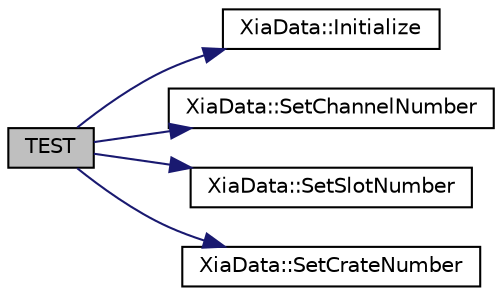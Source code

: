 digraph "TEST"
{
  edge [fontname="Helvetica",fontsize="10",labelfontname="Helvetica",labelfontsize="10"];
  node [fontname="Helvetica",fontsize="10",shape=record];
  rankdir="LR";
  Node1 [label="TEST",height=0.2,width=0.4,color="black", fillcolor="grey75", style="filled", fontcolor="black"];
  Node1 -> Node2 [color="midnightblue",fontsize="10",style="solid",fontname="Helvetica"];
  Node2 [label="XiaData::Initialize",height=0.2,width=0.4,color="black", fillcolor="white", style="filled",URL="$d2/ddd/class_xia_data.html#a4d60bfdab03855cc0b2a0a55e484bf88",tooltip="Initialize all variables and set them to some default values. "];
  Node1 -> Node3 [color="midnightblue",fontsize="10",style="solid",fontname="Helvetica"];
  Node3 [label="XiaData::SetChannelNumber",height=0.2,width=0.4,color="black", fillcolor="white", style="filled",URL="$d2/ddd/class_xia_data.html#a9c7fd2f8302abcaa614202087c33c4e0",tooltip="Sets the channel number. "];
  Node1 -> Node4 [color="midnightblue",fontsize="10",style="solid",fontname="Helvetica"];
  Node4 [label="XiaData::SetSlotNumber",height=0.2,width=0.4,color="black", fillcolor="white", style="filled",URL="$d2/ddd/class_xia_data.html#ac962808325ff3dce7b47863d4f96624f",tooltip="Sets the slot number. "];
  Node1 -> Node5 [color="midnightblue",fontsize="10",style="solid",fontname="Helvetica"];
  Node5 [label="XiaData::SetCrateNumber",height=0.2,width=0.4,color="black", fillcolor="white", style="filled",URL="$d2/ddd/class_xia_data.html#a8785811860905761ba919ae67487a394",tooltip="Sets the crate number. "];
}

